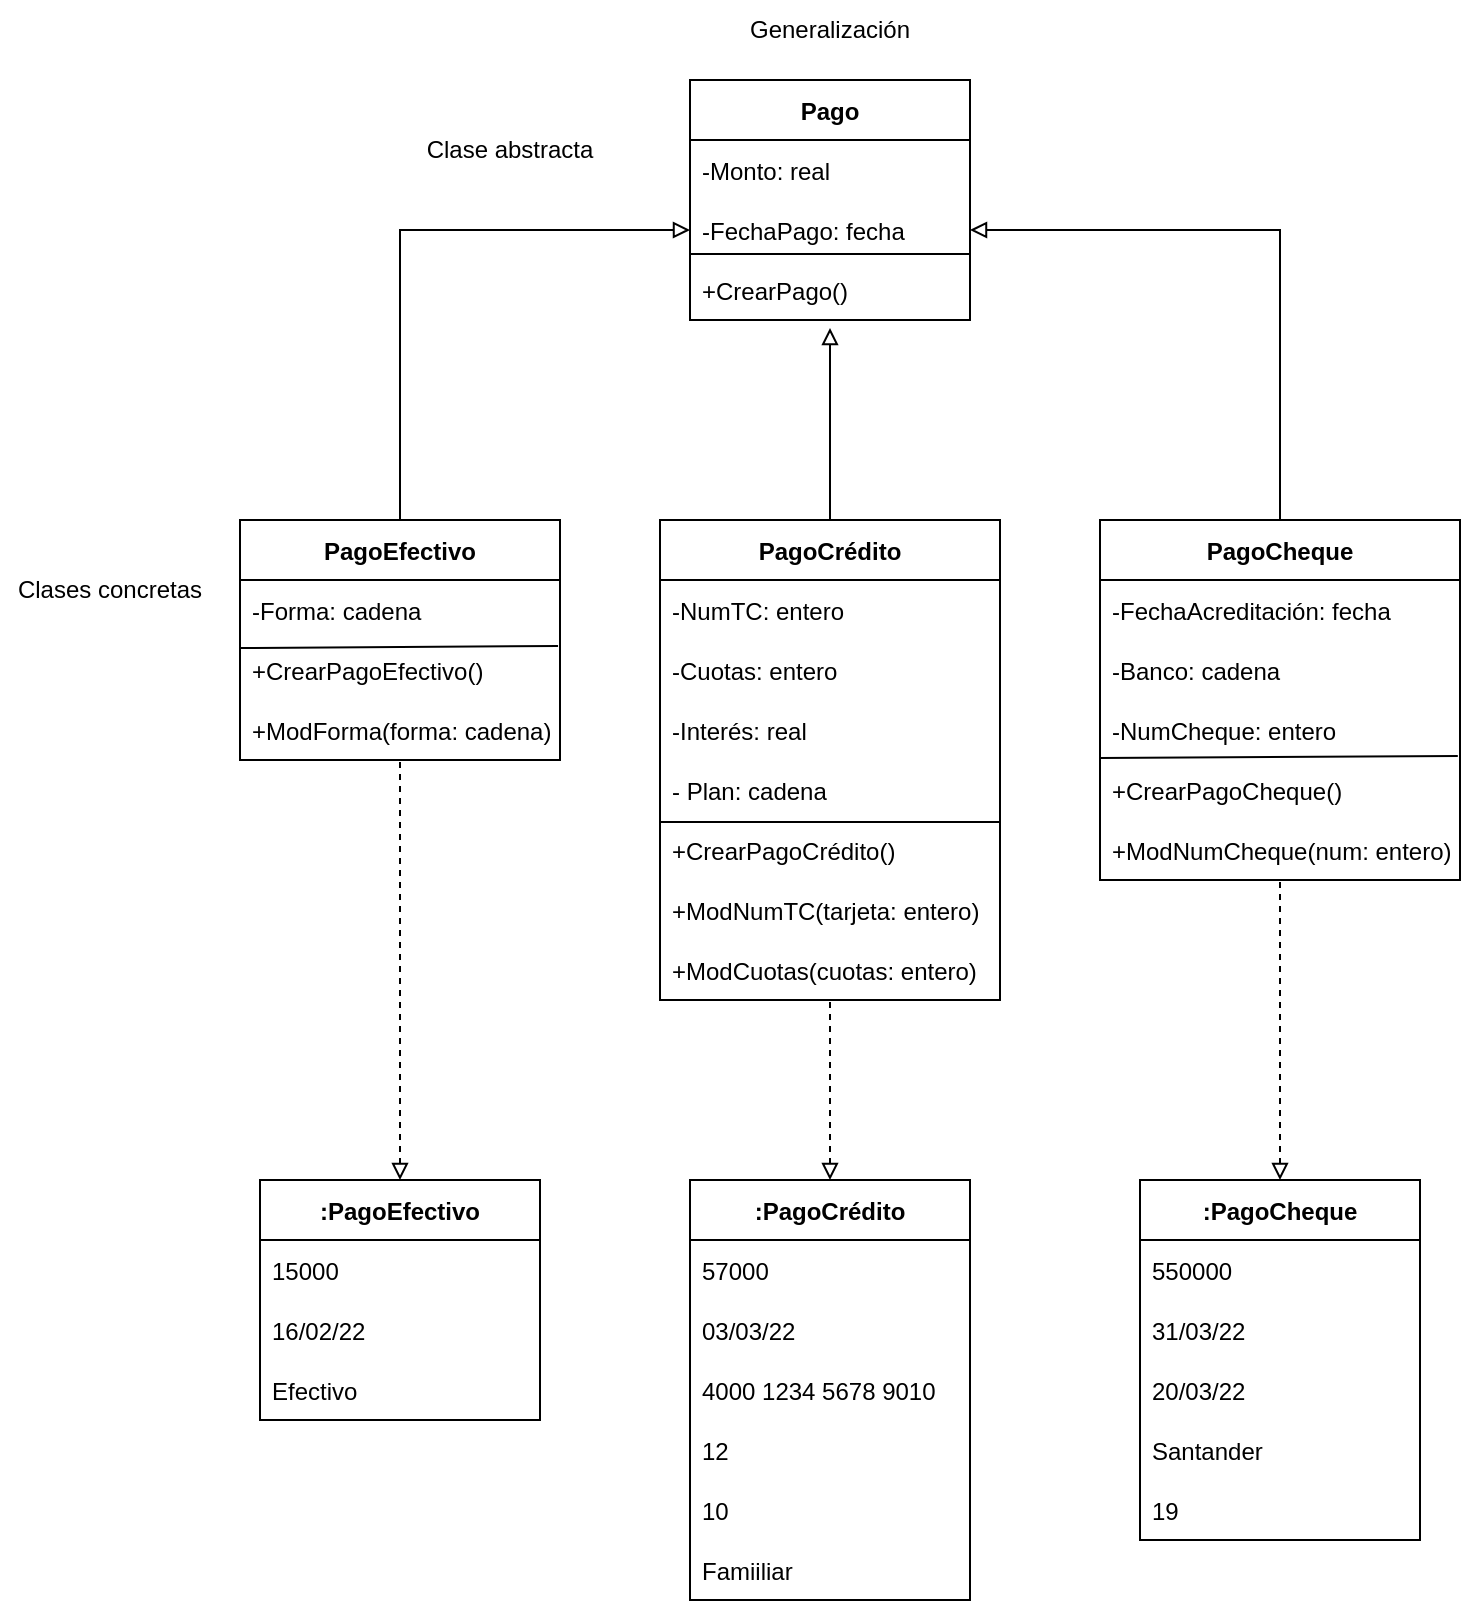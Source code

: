 <mxfile version="16.5.1" type="device"><diagram id="c9ZHRJQZ5Qx1n-7wfPFI" name="Página-1"><mxGraphModel dx="868" dy="545" grid="1" gridSize="10" guides="1" tooltips="1" connect="1" arrows="1" fold="1" page="1" pageScale="1" pageWidth="827" pageHeight="1169" math="0" shadow="0"><root><mxCell id="0"/><mxCell id="1" parent="0"/><mxCell id="-GcZlHftAp_yfM6wuf9z-1" value="PagoEfectivo" style="swimlane;fontStyle=1;childLayout=stackLayout;horizontal=1;startSize=30;horizontalStack=0;resizeParent=1;resizeParentMax=0;resizeLast=0;collapsible=1;marginBottom=0;" parent="1" vertex="1"><mxGeometry x="140" y="330" width="160" height="120" as="geometry"/></mxCell><mxCell id="-GcZlHftAp_yfM6wuf9z-2" value="-Forma: cadena" style="text;strokeColor=none;fillColor=none;align=left;verticalAlign=middle;spacingLeft=4;spacingRight=4;overflow=hidden;points=[[0,0.5],[1,0.5]];portConstraint=eastwest;rotatable=0;" parent="-GcZlHftAp_yfM6wuf9z-1" vertex="1"><mxGeometry y="30" width="160" height="30" as="geometry"/></mxCell><mxCell id="-GcZlHftAp_yfM6wuf9z-3" value="+CrearPagoEfectivo()" style="text;strokeColor=none;fillColor=none;align=left;verticalAlign=middle;spacingLeft=4;spacingRight=4;overflow=hidden;points=[[0,0.5],[1,0.5]];portConstraint=eastwest;rotatable=0;" parent="-GcZlHftAp_yfM6wuf9z-1" vertex="1"><mxGeometry y="60" width="160" height="30" as="geometry"/></mxCell><mxCell id="-GcZlHftAp_yfM6wuf9z-4" value="+ModForma(forma: cadena)" style="text;strokeColor=none;fillColor=none;align=left;verticalAlign=middle;spacingLeft=4;spacingRight=4;overflow=hidden;points=[[0,0.5],[1,0.5]];portConstraint=eastwest;rotatable=0;" parent="-GcZlHftAp_yfM6wuf9z-1" vertex="1"><mxGeometry y="90" width="160" height="30" as="geometry"/></mxCell><mxCell id="-GcZlHftAp_yfM6wuf9z-51" value="" style="endArrow=none;html=1;rounded=0;entryX=0.994;entryY=1.1;entryDx=0;entryDy=0;entryPerimeter=0;exitX=0;exitY=0.133;exitDx=0;exitDy=0;exitPerimeter=0;" parent="-GcZlHftAp_yfM6wuf9z-1" source="-GcZlHftAp_yfM6wuf9z-3" target="-GcZlHftAp_yfM6wuf9z-2" edge="1"><mxGeometry width="50" height="50" relative="1" as="geometry"><mxPoint x="-90" y="150" as="sourcePoint"/><mxPoint x="-40" y="100" as="targetPoint"/></mxGeometry></mxCell><mxCell id="-GcZlHftAp_yfM6wuf9z-5" value="PagoCrédito" style="swimlane;fontStyle=1;childLayout=stackLayout;horizontal=1;startSize=30;horizontalStack=0;resizeParent=1;resizeParentMax=0;resizeLast=0;collapsible=1;marginBottom=0;" parent="1" vertex="1"><mxGeometry x="350" y="330" width="170" height="240" as="geometry"/></mxCell><mxCell id="-GcZlHftAp_yfM6wuf9z-6" value="-NumTC: entero" style="text;strokeColor=none;fillColor=none;align=left;verticalAlign=middle;spacingLeft=4;spacingRight=4;overflow=hidden;points=[[0,0.5],[1,0.5]];portConstraint=eastwest;rotatable=0;" parent="-GcZlHftAp_yfM6wuf9z-5" vertex="1"><mxGeometry y="30" width="170" height="30" as="geometry"/></mxCell><mxCell id="-GcZlHftAp_yfM6wuf9z-7" value="-Cuotas: entero" style="text;strokeColor=none;fillColor=none;align=left;verticalAlign=middle;spacingLeft=4;spacingRight=4;overflow=hidden;points=[[0,0.5],[1,0.5]];portConstraint=eastwest;rotatable=0;" parent="-GcZlHftAp_yfM6wuf9z-5" vertex="1"><mxGeometry y="60" width="170" height="30" as="geometry"/></mxCell><mxCell id="-GcZlHftAp_yfM6wuf9z-8" value="-Interés: real" style="text;strokeColor=none;fillColor=none;align=left;verticalAlign=middle;spacingLeft=4;spacingRight=4;overflow=hidden;points=[[0,0.5],[1,0.5]];portConstraint=eastwest;rotatable=0;" parent="-GcZlHftAp_yfM6wuf9z-5" vertex="1"><mxGeometry y="90" width="170" height="30" as="geometry"/></mxCell><mxCell id="-GcZlHftAp_yfM6wuf9z-13" value="- Plan: cadena" style="text;strokeColor=none;fillColor=none;align=left;verticalAlign=middle;spacingLeft=4;spacingRight=4;overflow=hidden;points=[[0,0.5],[1,0.5]];portConstraint=eastwest;rotatable=0;" parent="-GcZlHftAp_yfM6wuf9z-5" vertex="1"><mxGeometry y="120" width="170" height="30" as="geometry"/></mxCell><mxCell id="-GcZlHftAp_yfM6wuf9z-14" value="+CrearPagoCrédito()" style="text;strokeColor=none;fillColor=none;align=left;verticalAlign=middle;spacingLeft=4;spacingRight=4;overflow=hidden;points=[[0,0.5],[1,0.5]];portConstraint=eastwest;rotatable=0;" parent="-GcZlHftAp_yfM6wuf9z-5" vertex="1"><mxGeometry y="150" width="170" height="30" as="geometry"/></mxCell><mxCell id="-GcZlHftAp_yfM6wuf9z-15" value="+ModNumTC(tarjeta: entero)" style="text;strokeColor=none;fillColor=none;align=left;verticalAlign=middle;spacingLeft=4;spacingRight=4;overflow=hidden;points=[[0,0.5],[1,0.5]];portConstraint=eastwest;rotatable=0;" parent="-GcZlHftAp_yfM6wuf9z-5" vertex="1"><mxGeometry y="180" width="170" height="30" as="geometry"/></mxCell><mxCell id="-GcZlHftAp_yfM6wuf9z-18" value="+ModCuotas(cuotas: entero)" style="text;strokeColor=none;fillColor=none;align=left;verticalAlign=middle;spacingLeft=4;spacingRight=4;overflow=hidden;points=[[0,0.5],[1,0.5]];portConstraint=eastwest;rotatable=0;" parent="-GcZlHftAp_yfM6wuf9z-5" vertex="1"><mxGeometry y="210" width="170" height="30" as="geometry"/></mxCell><mxCell id="-GcZlHftAp_yfM6wuf9z-25" value="" style="endArrow=none;html=1;rounded=0;exitX=1;exitY=0.033;exitDx=0;exitDy=0;exitPerimeter=0;" parent="-GcZlHftAp_yfM6wuf9z-5" source="-GcZlHftAp_yfM6wuf9z-14" edge="1"><mxGeometry width="50" height="50" relative="1" as="geometry"><mxPoint x="100" y="10" as="sourcePoint"/><mxPoint y="151" as="targetPoint"/></mxGeometry></mxCell><mxCell id="-GcZlHftAp_yfM6wuf9z-9" value="PagoCheque" style="swimlane;fontStyle=1;childLayout=stackLayout;horizontal=1;startSize=30;horizontalStack=0;resizeParent=1;resizeParentMax=0;resizeLast=0;collapsible=1;marginBottom=0;" parent="1" vertex="1"><mxGeometry x="570" y="330" width="180" height="180" as="geometry"/></mxCell><mxCell id="-GcZlHftAp_yfM6wuf9z-10" value="-FechaAcreditación: fecha" style="text;strokeColor=none;fillColor=none;align=left;verticalAlign=middle;spacingLeft=4;spacingRight=4;overflow=hidden;points=[[0,0.5],[1,0.5]];portConstraint=eastwest;rotatable=0;" parent="-GcZlHftAp_yfM6wuf9z-9" vertex="1"><mxGeometry y="30" width="180" height="30" as="geometry"/></mxCell><mxCell id="-GcZlHftAp_yfM6wuf9z-11" value="-Banco: cadena" style="text;strokeColor=none;fillColor=none;align=left;verticalAlign=middle;spacingLeft=4;spacingRight=4;overflow=hidden;points=[[0,0.5],[1,0.5]];portConstraint=eastwest;rotatable=0;" parent="-GcZlHftAp_yfM6wuf9z-9" vertex="1"><mxGeometry y="60" width="180" height="30" as="geometry"/></mxCell><mxCell id="-GcZlHftAp_yfM6wuf9z-12" value="-NumCheque: entero" style="text;strokeColor=none;fillColor=none;align=left;verticalAlign=middle;spacingLeft=4;spacingRight=4;overflow=hidden;points=[[0,0.5],[1,0.5]];portConstraint=eastwest;rotatable=0;" parent="-GcZlHftAp_yfM6wuf9z-9" vertex="1"><mxGeometry y="90" width="180" height="30" as="geometry"/></mxCell><mxCell id="-GcZlHftAp_yfM6wuf9z-16" value="+CrearPagoCheque()" style="text;strokeColor=none;fillColor=none;align=left;verticalAlign=middle;spacingLeft=4;spacingRight=4;overflow=hidden;points=[[0,0.5],[1,0.5]];portConstraint=eastwest;rotatable=0;" parent="-GcZlHftAp_yfM6wuf9z-9" vertex="1"><mxGeometry y="120" width="180" height="30" as="geometry"/></mxCell><mxCell id="-GcZlHftAp_yfM6wuf9z-17" value="+ModNumCheque(num: entero)" style="text;strokeColor=none;fillColor=none;align=left;verticalAlign=middle;spacingLeft=4;spacingRight=4;overflow=hidden;points=[[0,0.5],[1,0.5]];portConstraint=eastwest;rotatable=0;" parent="-GcZlHftAp_yfM6wuf9z-9" vertex="1"><mxGeometry y="150" width="180" height="30" as="geometry"/></mxCell><mxCell id="-GcZlHftAp_yfM6wuf9z-26" value="" style="endArrow=none;html=1;rounded=0;entryX=0.994;entryY=-0.067;entryDx=0;entryDy=0;entryPerimeter=0;exitX=0;exitY=-0.033;exitDx=0;exitDy=0;exitPerimeter=0;" parent="-GcZlHftAp_yfM6wuf9z-9" source="-GcZlHftAp_yfM6wuf9z-16" target="-GcZlHftAp_yfM6wuf9z-16" edge="1"><mxGeometry width="50" height="50" relative="1" as="geometry"><mxPoint x="-120" y="10" as="sourcePoint"/><mxPoint x="-70" y="-40" as="targetPoint"/></mxGeometry></mxCell><mxCell id="-GcZlHftAp_yfM6wuf9z-19" value="Pago" style="swimlane;fontStyle=1;childLayout=stackLayout;horizontal=1;startSize=30;horizontalStack=0;resizeParent=1;resizeParentMax=0;resizeLast=0;collapsible=1;marginBottom=0;" parent="1" vertex="1"><mxGeometry x="365" y="110" width="140" height="120" as="geometry"/></mxCell><mxCell id="-GcZlHftAp_yfM6wuf9z-20" value="-Monto: real" style="text;strokeColor=none;fillColor=none;align=left;verticalAlign=middle;spacingLeft=4;spacingRight=4;overflow=hidden;points=[[0,0.5],[1,0.5]];portConstraint=eastwest;rotatable=0;" parent="-GcZlHftAp_yfM6wuf9z-19" vertex="1"><mxGeometry y="30" width="140" height="30" as="geometry"/></mxCell><mxCell id="-GcZlHftAp_yfM6wuf9z-21" value="-FechaPago: fecha" style="text;strokeColor=none;fillColor=none;align=left;verticalAlign=middle;spacingLeft=4;spacingRight=4;overflow=hidden;points=[[0,0.5],[1,0.5]];portConstraint=eastwest;rotatable=0;" parent="-GcZlHftAp_yfM6wuf9z-19" vertex="1"><mxGeometry y="60" width="140" height="30" as="geometry"/></mxCell><mxCell id="-GcZlHftAp_yfM6wuf9z-22" value="+CrearPago()" style="text;strokeColor=none;fillColor=none;align=left;verticalAlign=middle;spacingLeft=4;spacingRight=4;overflow=hidden;points=[[0,0.5],[1,0.5]];portConstraint=eastwest;rotatable=0;" parent="-GcZlHftAp_yfM6wuf9z-19" vertex="1"><mxGeometry y="90" width="140" height="30" as="geometry"/></mxCell><mxCell id="-GcZlHftAp_yfM6wuf9z-24" value="" style="endArrow=none;html=1;rounded=0;entryX=1;entryY=-0.1;entryDx=0;entryDy=0;entryPerimeter=0;exitX=0;exitY=-0.1;exitDx=0;exitDy=0;exitPerimeter=0;" parent="-GcZlHftAp_yfM6wuf9z-19" source="-GcZlHftAp_yfM6wuf9z-22" target="-GcZlHftAp_yfM6wuf9z-22" edge="1"><mxGeometry width="50" height="50" relative="1" as="geometry"><mxPoint x="85" y="230" as="sourcePoint"/><mxPoint x="135" y="180" as="targetPoint"/></mxGeometry></mxCell><mxCell id="-GcZlHftAp_yfM6wuf9z-27" value="" style="endArrow=block;html=1;rounded=0;exitX=0.5;exitY=0;exitDx=0;exitDy=0;entryX=0;entryY=0.5;entryDx=0;entryDy=0;endFill=0;" parent="1" source="-GcZlHftAp_yfM6wuf9z-1" target="-GcZlHftAp_yfM6wuf9z-21" edge="1"><mxGeometry width="50" height="50" relative="1" as="geometry"><mxPoint x="450" y="340" as="sourcePoint"/><mxPoint x="500" y="290" as="targetPoint"/><Array as="points"><mxPoint x="220" y="185"/></Array></mxGeometry></mxCell><mxCell id="-GcZlHftAp_yfM6wuf9z-28" value="" style="endArrow=block;html=1;rounded=0;exitX=0.5;exitY=0;exitDx=0;exitDy=0;entryX=1;entryY=0.5;entryDx=0;entryDy=0;endFill=0;" parent="1" source="-GcZlHftAp_yfM6wuf9z-9" target="-GcZlHftAp_yfM6wuf9z-21" edge="1"><mxGeometry width="50" height="50" relative="1" as="geometry"><mxPoint x="450" y="340" as="sourcePoint"/><mxPoint x="500" y="290" as="targetPoint"/><Array as="points"><mxPoint x="660" y="185"/></Array></mxGeometry></mxCell><mxCell id="-GcZlHftAp_yfM6wuf9z-29" value="" style="endArrow=block;html=1;rounded=0;exitX=0.5;exitY=0;exitDx=0;exitDy=0;entryX=0.5;entryY=1.133;entryDx=0;entryDy=0;entryPerimeter=0;endFill=0;" parent="1" source="-GcZlHftAp_yfM6wuf9z-5" target="-GcZlHftAp_yfM6wuf9z-22" edge="1"><mxGeometry width="50" height="50" relative="1" as="geometry"><mxPoint x="450" y="340" as="sourcePoint"/><mxPoint x="500" y="290" as="targetPoint"/></mxGeometry></mxCell><mxCell id="-GcZlHftAp_yfM6wuf9z-30" value="Generalización" style="text;html=1;strokeColor=none;fillColor=none;align=center;verticalAlign=middle;whiteSpace=wrap;rounded=0;" parent="1" vertex="1"><mxGeometry x="405" y="70" width="60" height="30" as="geometry"/></mxCell><mxCell id="-GcZlHftAp_yfM6wuf9z-31" value="Clase abstracta" style="text;html=1;strokeColor=none;fillColor=none;align=center;verticalAlign=middle;whiteSpace=wrap;rounded=0;" parent="1" vertex="1"><mxGeometry x="190" y="130" width="170" height="30" as="geometry"/></mxCell><mxCell id="-GcZlHftAp_yfM6wuf9z-32" value="Clases concretas" style="text;html=1;strokeColor=none;fillColor=none;align=center;verticalAlign=middle;whiteSpace=wrap;rounded=0;" parent="1" vertex="1"><mxGeometry x="20" y="350" width="110" height="30" as="geometry"/></mxCell><mxCell id="-GcZlHftAp_yfM6wuf9z-37" value=":PagoEfectivo" style="swimlane;fontStyle=1;childLayout=stackLayout;horizontal=1;startSize=30;horizontalStack=0;resizeParent=1;resizeParentMax=0;resizeLast=0;collapsible=1;marginBottom=0;" parent="1" vertex="1"><mxGeometry x="150" y="660" width="140" height="120" as="geometry"/></mxCell><mxCell id="-GcZlHftAp_yfM6wuf9z-38" value="15000" style="text;strokeColor=none;fillColor=none;align=left;verticalAlign=middle;spacingLeft=4;spacingRight=4;overflow=hidden;points=[[0,0.5],[1,0.5]];portConstraint=eastwest;rotatable=0;" parent="-GcZlHftAp_yfM6wuf9z-37" vertex="1"><mxGeometry y="30" width="140" height="30" as="geometry"/></mxCell><mxCell id="-GcZlHftAp_yfM6wuf9z-39" value="16/02/22" style="text;strokeColor=none;fillColor=none;align=left;verticalAlign=middle;spacingLeft=4;spacingRight=4;overflow=hidden;points=[[0,0.5],[1,0.5]];portConstraint=eastwest;rotatable=0;" parent="-GcZlHftAp_yfM6wuf9z-37" vertex="1"><mxGeometry y="60" width="140" height="30" as="geometry"/></mxCell><mxCell id="-GcZlHftAp_yfM6wuf9z-40" value="Efectivo" style="text;strokeColor=none;fillColor=none;align=left;verticalAlign=middle;spacingLeft=4;spacingRight=4;overflow=hidden;points=[[0,0.5],[1,0.5]];portConstraint=eastwest;rotatable=0;" parent="-GcZlHftAp_yfM6wuf9z-37" vertex="1"><mxGeometry y="90" width="140" height="30" as="geometry"/></mxCell><mxCell id="-GcZlHftAp_yfM6wuf9z-41" value=":PagoCrédito" style="swimlane;fontStyle=1;childLayout=stackLayout;horizontal=1;startSize=30;horizontalStack=0;resizeParent=1;resizeParentMax=0;resizeLast=0;collapsible=1;marginBottom=0;" parent="1" vertex="1"><mxGeometry x="365" y="660" width="140" height="210" as="geometry"/></mxCell><mxCell id="-GcZlHftAp_yfM6wuf9z-42" value="57000" style="text;strokeColor=none;fillColor=none;align=left;verticalAlign=middle;spacingLeft=4;spacingRight=4;overflow=hidden;points=[[0,0.5],[1,0.5]];portConstraint=eastwest;rotatable=0;" parent="-GcZlHftAp_yfM6wuf9z-41" vertex="1"><mxGeometry y="30" width="140" height="30" as="geometry"/></mxCell><mxCell id="-GcZlHftAp_yfM6wuf9z-43" value="03/03/22" style="text;strokeColor=none;fillColor=none;align=left;verticalAlign=middle;spacingLeft=4;spacingRight=4;overflow=hidden;points=[[0,0.5],[1,0.5]];portConstraint=eastwest;rotatable=0;" parent="-GcZlHftAp_yfM6wuf9z-41" vertex="1"><mxGeometry y="60" width="140" height="30" as="geometry"/></mxCell><mxCell id="-GcZlHftAp_yfM6wuf9z-44" value="4000 1234 5678 9010" style="text;strokeColor=none;fillColor=none;align=left;verticalAlign=middle;spacingLeft=4;spacingRight=4;overflow=hidden;points=[[0,0.5],[1,0.5]];portConstraint=eastwest;rotatable=0;" parent="-GcZlHftAp_yfM6wuf9z-41" vertex="1"><mxGeometry y="90" width="140" height="30" as="geometry"/></mxCell><mxCell id="-GcZlHftAp_yfM6wuf9z-52" value="12" style="text;strokeColor=none;fillColor=none;align=left;verticalAlign=middle;spacingLeft=4;spacingRight=4;overflow=hidden;points=[[0,0.5],[1,0.5]];portConstraint=eastwest;rotatable=0;" parent="-GcZlHftAp_yfM6wuf9z-41" vertex="1"><mxGeometry y="120" width="140" height="30" as="geometry"/></mxCell><mxCell id="-GcZlHftAp_yfM6wuf9z-53" value="10" style="text;strokeColor=none;fillColor=none;align=left;verticalAlign=middle;spacingLeft=4;spacingRight=4;overflow=hidden;points=[[0,0.5],[1,0.5]];portConstraint=eastwest;rotatable=0;" parent="-GcZlHftAp_yfM6wuf9z-41" vertex="1"><mxGeometry y="150" width="140" height="30" as="geometry"/></mxCell><mxCell id="-GcZlHftAp_yfM6wuf9z-54" value="Famiiliar" style="text;strokeColor=none;fillColor=none;align=left;verticalAlign=middle;spacingLeft=4;spacingRight=4;overflow=hidden;points=[[0,0.5],[1,0.5]];portConstraint=eastwest;rotatable=0;" parent="-GcZlHftAp_yfM6wuf9z-41" vertex="1"><mxGeometry y="180" width="140" height="30" as="geometry"/></mxCell><mxCell id="-GcZlHftAp_yfM6wuf9z-45" value=":PagoCheque" style="swimlane;fontStyle=1;childLayout=stackLayout;horizontal=1;startSize=30;horizontalStack=0;resizeParent=1;resizeParentMax=0;resizeLast=0;collapsible=1;marginBottom=0;" parent="1" vertex="1"><mxGeometry x="590" y="660" width="140" height="180" as="geometry"/></mxCell><mxCell id="-GcZlHftAp_yfM6wuf9z-46" value="550000" style="text;strokeColor=none;fillColor=none;align=left;verticalAlign=middle;spacingLeft=4;spacingRight=4;overflow=hidden;points=[[0,0.5],[1,0.5]];portConstraint=eastwest;rotatable=0;" parent="-GcZlHftAp_yfM6wuf9z-45" vertex="1"><mxGeometry y="30" width="140" height="30" as="geometry"/></mxCell><mxCell id="-GcZlHftAp_yfM6wuf9z-47" value="31/03/22" style="text;strokeColor=none;fillColor=none;align=left;verticalAlign=middle;spacingLeft=4;spacingRight=4;overflow=hidden;points=[[0,0.5],[1,0.5]];portConstraint=eastwest;rotatable=0;" parent="-GcZlHftAp_yfM6wuf9z-45" vertex="1"><mxGeometry y="60" width="140" height="30" as="geometry"/></mxCell><mxCell id="-GcZlHftAp_yfM6wuf9z-48" value="20/03/22" style="text;strokeColor=none;fillColor=none;align=left;verticalAlign=middle;spacingLeft=4;spacingRight=4;overflow=hidden;points=[[0,0.5],[1,0.5]];portConstraint=eastwest;rotatable=0;" parent="-GcZlHftAp_yfM6wuf9z-45" vertex="1"><mxGeometry y="90" width="140" height="30" as="geometry"/></mxCell><mxCell id="-GcZlHftAp_yfM6wuf9z-55" value="Santander" style="text;strokeColor=none;fillColor=none;align=left;verticalAlign=middle;spacingLeft=4;spacingRight=4;overflow=hidden;points=[[0,0.5],[1,0.5]];portConstraint=eastwest;rotatable=0;" parent="-GcZlHftAp_yfM6wuf9z-45" vertex="1"><mxGeometry y="120" width="140" height="30" as="geometry"/></mxCell><mxCell id="-GcZlHftAp_yfM6wuf9z-56" value="19" style="text;strokeColor=none;fillColor=none;align=left;verticalAlign=middle;spacingLeft=4;spacingRight=4;overflow=hidden;points=[[0,0.5],[1,0.5]];portConstraint=eastwest;rotatable=0;" parent="-GcZlHftAp_yfM6wuf9z-45" vertex="1"><mxGeometry y="150" width="140" height="30" as="geometry"/></mxCell><mxCell id="dp1wmyiRn6nL7YbueUz4-1" value="" style="endArrow=block;html=1;rounded=0;entryX=0.5;entryY=0;entryDx=0;entryDy=0;dashed=1;endFill=0;exitX=0.5;exitY=1.033;exitDx=0;exitDy=0;exitPerimeter=0;" edge="1" parent="1" source="-GcZlHftAp_yfM6wuf9z-4" target="-GcZlHftAp_yfM6wuf9z-37"><mxGeometry width="50" height="50" relative="1" as="geometry"><mxPoint x="220" y="480" as="sourcePoint"/><mxPoint x="220" y="530" as="targetPoint"/></mxGeometry></mxCell><mxCell id="dp1wmyiRn6nL7YbueUz4-2" value="" style="endArrow=block;html=1;rounded=0;entryX=0.5;entryY=0;entryDx=0;entryDy=0;dashed=1;endFill=0;exitX=0.5;exitY=1.033;exitDx=0;exitDy=0;exitPerimeter=0;" edge="1" parent="1" source="-GcZlHftAp_yfM6wuf9z-18" target="-GcZlHftAp_yfM6wuf9z-41"><mxGeometry width="50" height="50" relative="1" as="geometry"><mxPoint x="435" y="580" as="sourcePoint"/><mxPoint x="470" y="590" as="targetPoint"/></mxGeometry></mxCell><mxCell id="dp1wmyiRn6nL7YbueUz4-3" value="" style="endArrow=block;html=1;rounded=0;entryX=0.5;entryY=0;entryDx=0;entryDy=0;dashed=1;endFill=0;exitX=0.5;exitY=1.033;exitDx=0;exitDy=0;exitPerimeter=0;" edge="1" parent="1" source="-GcZlHftAp_yfM6wuf9z-17" target="-GcZlHftAp_yfM6wuf9z-45"><mxGeometry width="50" height="50" relative="1" as="geometry"><mxPoint x="660" y="530" as="sourcePoint"/><mxPoint x="690" y="570" as="targetPoint"/></mxGeometry></mxCell></root></mxGraphModel></diagram></mxfile>